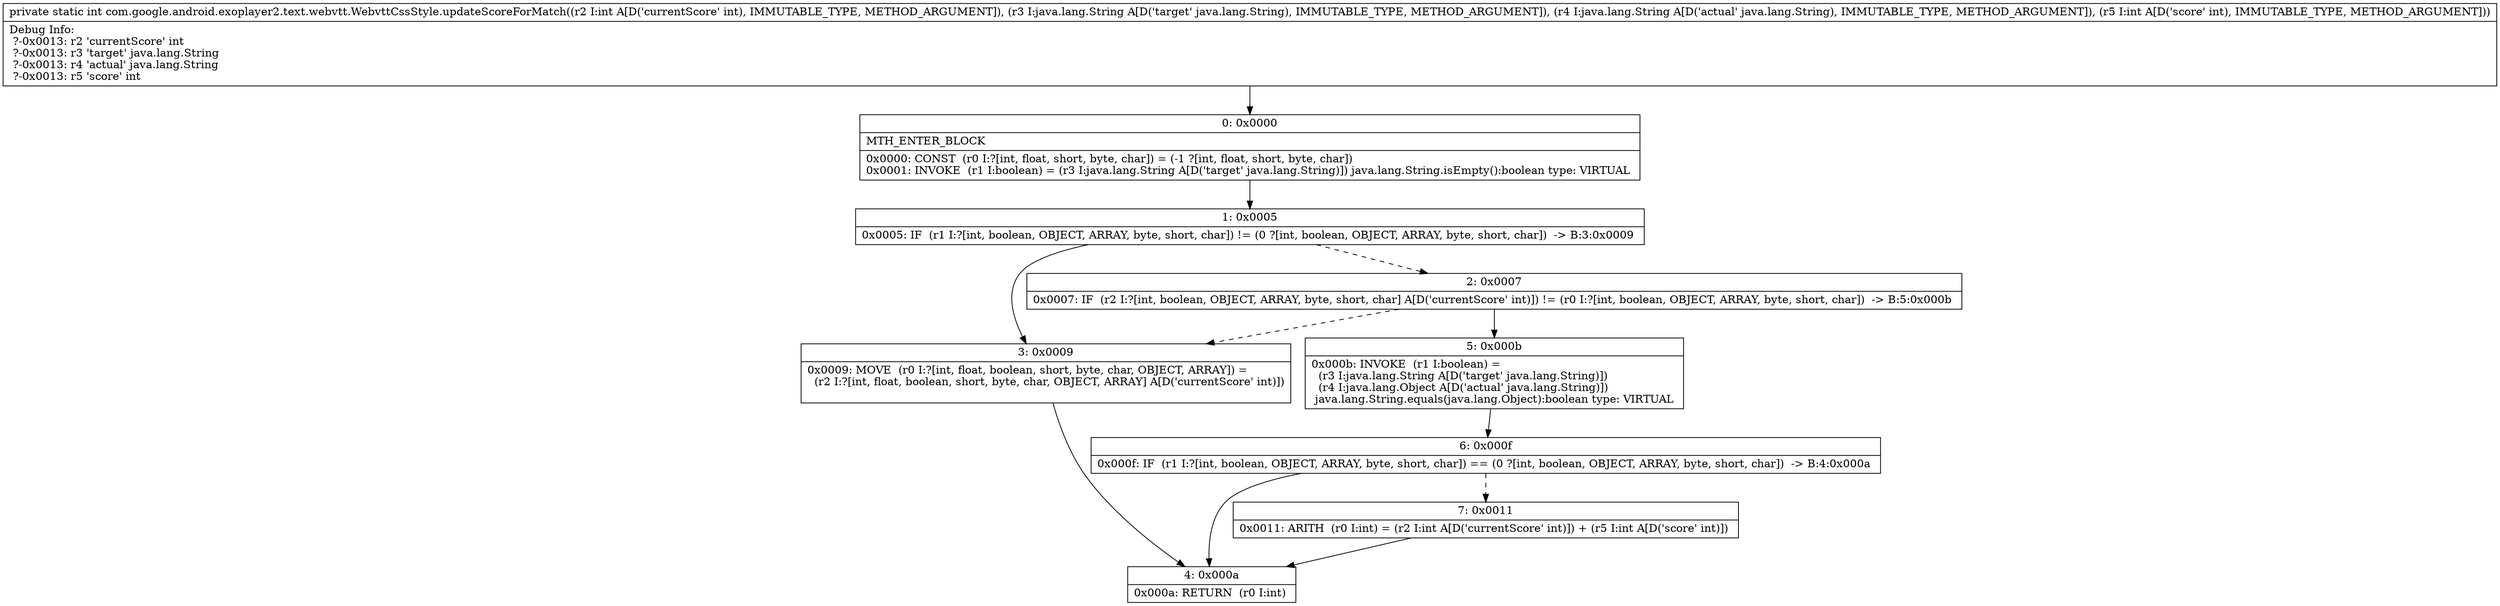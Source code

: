 digraph "CFG forcom.google.android.exoplayer2.text.webvtt.WebvttCssStyle.updateScoreForMatch(ILjava\/lang\/String;Ljava\/lang\/String;I)I" {
Node_0 [shape=record,label="{0\:\ 0x0000|MTH_ENTER_BLOCK\l|0x0000: CONST  (r0 I:?[int, float, short, byte, char]) = (\-1 ?[int, float, short, byte, char]) \l0x0001: INVOKE  (r1 I:boolean) = (r3 I:java.lang.String A[D('target' java.lang.String)]) java.lang.String.isEmpty():boolean type: VIRTUAL \l}"];
Node_1 [shape=record,label="{1\:\ 0x0005|0x0005: IF  (r1 I:?[int, boolean, OBJECT, ARRAY, byte, short, char]) != (0 ?[int, boolean, OBJECT, ARRAY, byte, short, char])  \-\> B:3:0x0009 \l}"];
Node_2 [shape=record,label="{2\:\ 0x0007|0x0007: IF  (r2 I:?[int, boolean, OBJECT, ARRAY, byte, short, char] A[D('currentScore' int)]) != (r0 I:?[int, boolean, OBJECT, ARRAY, byte, short, char])  \-\> B:5:0x000b \l}"];
Node_3 [shape=record,label="{3\:\ 0x0009|0x0009: MOVE  (r0 I:?[int, float, boolean, short, byte, char, OBJECT, ARRAY]) = \l  (r2 I:?[int, float, boolean, short, byte, char, OBJECT, ARRAY] A[D('currentScore' int)])\l \l}"];
Node_4 [shape=record,label="{4\:\ 0x000a|0x000a: RETURN  (r0 I:int) \l}"];
Node_5 [shape=record,label="{5\:\ 0x000b|0x000b: INVOKE  (r1 I:boolean) = \l  (r3 I:java.lang.String A[D('target' java.lang.String)])\l  (r4 I:java.lang.Object A[D('actual' java.lang.String)])\l java.lang.String.equals(java.lang.Object):boolean type: VIRTUAL \l}"];
Node_6 [shape=record,label="{6\:\ 0x000f|0x000f: IF  (r1 I:?[int, boolean, OBJECT, ARRAY, byte, short, char]) == (0 ?[int, boolean, OBJECT, ARRAY, byte, short, char])  \-\> B:4:0x000a \l}"];
Node_7 [shape=record,label="{7\:\ 0x0011|0x0011: ARITH  (r0 I:int) = (r2 I:int A[D('currentScore' int)]) + (r5 I:int A[D('score' int)]) \l}"];
MethodNode[shape=record,label="{private static int com.google.android.exoplayer2.text.webvtt.WebvttCssStyle.updateScoreForMatch((r2 I:int A[D('currentScore' int), IMMUTABLE_TYPE, METHOD_ARGUMENT]), (r3 I:java.lang.String A[D('target' java.lang.String), IMMUTABLE_TYPE, METHOD_ARGUMENT]), (r4 I:java.lang.String A[D('actual' java.lang.String), IMMUTABLE_TYPE, METHOD_ARGUMENT]), (r5 I:int A[D('score' int), IMMUTABLE_TYPE, METHOD_ARGUMENT]))  | Debug Info:\l  ?\-0x0013: r2 'currentScore' int\l  ?\-0x0013: r3 'target' java.lang.String\l  ?\-0x0013: r4 'actual' java.lang.String\l  ?\-0x0013: r5 'score' int\l}"];
MethodNode -> Node_0;
Node_0 -> Node_1;
Node_1 -> Node_2[style=dashed];
Node_1 -> Node_3;
Node_2 -> Node_3[style=dashed];
Node_2 -> Node_5;
Node_3 -> Node_4;
Node_5 -> Node_6;
Node_6 -> Node_4;
Node_6 -> Node_7[style=dashed];
Node_7 -> Node_4;
}

